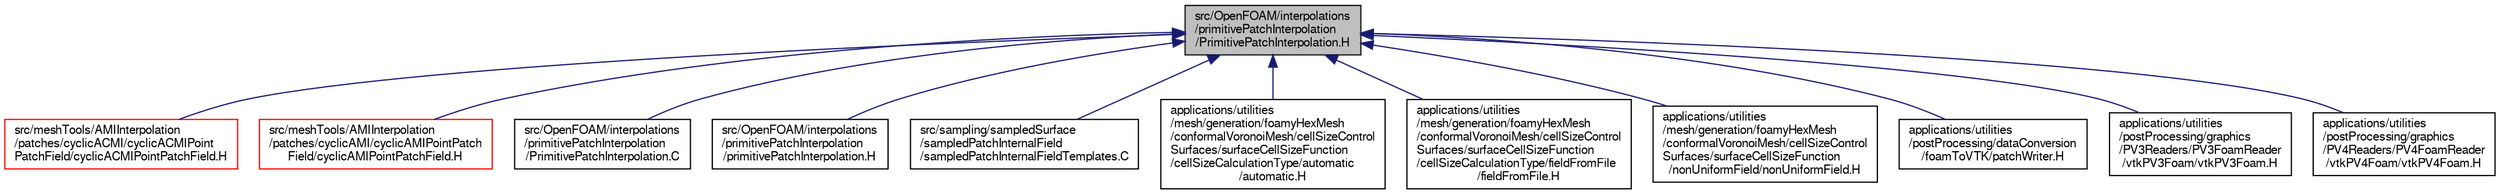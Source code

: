 digraph "src/OpenFOAM/interpolations/primitivePatchInterpolation/PrimitivePatchInterpolation.H"
{
  bgcolor="transparent";
  edge [fontname="FreeSans",fontsize="10",labelfontname="FreeSans",labelfontsize="10"];
  node [fontname="FreeSans",fontsize="10",shape=record];
  Node81 [label="src/OpenFOAM/interpolations\l/primitivePatchInterpolation\l/PrimitivePatchInterpolation.H",height=0.2,width=0.4,color="black", fillcolor="grey75", style="filled", fontcolor="black"];
  Node81 -> Node82 [dir="back",color="midnightblue",fontsize="10",style="solid",fontname="FreeSans"];
  Node82 [label="src/meshTools/AMIInterpolation\l/patches/cyclicACMI/cyclicACMIPoint\lPatchField/cyclicACMIPointPatchField.H",height=0.2,width=0.4,color="red",URL="$a07349.html"];
  Node81 -> Node86 [dir="back",color="midnightblue",fontsize="10",style="solid",fontname="FreeSans"];
  Node86 [label="src/meshTools/AMIInterpolation\l/patches/cyclicAMI/cyclicAMIPointPatch\lField/cyclicAMIPointPatchField.H",height=0.2,width=0.4,color="red",URL="$a07391.html"];
  Node81 -> Node90 [dir="back",color="midnightblue",fontsize="10",style="solid",fontname="FreeSans"];
  Node90 [label="src/OpenFOAM/interpolations\l/primitivePatchInterpolation\l/PrimitivePatchInterpolation.C",height=0.2,width=0.4,color="black",URL="$a10493.html"];
  Node81 -> Node91 [dir="back",color="midnightblue",fontsize="10",style="solid",fontname="FreeSans"];
  Node91 [label="src/OpenFOAM/interpolations\l/primitivePatchInterpolation\l/primitivePatchInterpolation.H",height=0.2,width=0.4,color="black",URL="$a10499.html"];
  Node81 -> Node92 [dir="back",color="midnightblue",fontsize="10",style="solid",fontname="FreeSans"];
  Node92 [label="src/sampling/sampledSurface\l/sampledPatchInternalField\l/sampledPatchInternalFieldTemplates.C",height=0.2,width=0.4,color="black",URL="$a14762.html"];
  Node81 -> Node93 [dir="back",color="midnightblue",fontsize="10",style="solid",fontname="FreeSans"];
  Node93 [label="applications/utilities\l/mesh/generation/foamyHexMesh\l/conformalVoronoiMesh/cellSizeControl\lSurfaces/surfaceCellSizeFunction\l/cellSizeCalculationType/automatic\l/automatic.H",height=0.2,width=0.4,color="black",URL="$a18137.html"];
  Node81 -> Node94 [dir="back",color="midnightblue",fontsize="10",style="solid",fontname="FreeSans"];
  Node94 [label="applications/utilities\l/mesh/generation/foamyHexMesh\l/conformalVoronoiMesh/cellSizeControl\lSurfaces/surfaceCellSizeFunction\l/cellSizeCalculationType/fieldFromFile\l/fieldFromFile.H",height=0.2,width=0.4,color="black",URL="$a18149.html"];
  Node81 -> Node95 [dir="back",color="midnightblue",fontsize="10",style="solid",fontname="FreeSans"];
  Node95 [label="applications/utilities\l/mesh/generation/foamyHexMesh\l/conformalVoronoiMesh/cellSizeControl\lSurfaces/surfaceCellSizeFunction\l/nonUniformField/nonUniformField.H",height=0.2,width=0.4,color="black",URL="$a18155.html"];
  Node81 -> Node96 [dir="back",color="midnightblue",fontsize="10",style="solid",fontname="FreeSans"];
  Node96 [label="applications/utilities\l/postProcessing/dataConversion\l/foamToVTK/patchWriter.H",height=0.2,width=0.4,color="black",URL="$a18959.html"];
  Node81 -> Node97 [dir="back",color="midnightblue",fontsize="10",style="solid",fontname="FreeSans"];
  Node97 [label="applications/utilities\l/postProcessing/graphics\l/PV3Readers/PV3FoamReader\l/vtkPV3Foam/vtkPV3Foam.H",height=0.2,width=0.4,color="black",URL="$a19193.html"];
  Node81 -> Node98 [dir="back",color="midnightblue",fontsize="10",style="solid",fontname="FreeSans"];
  Node98 [label="applications/utilities\l/postProcessing/graphics\l/PV4Readers/PV4FoamReader\l/vtkPV4Foam/vtkPV4Foam.H",height=0.2,width=0.4,color="black",URL="$a19265.html"];
}
